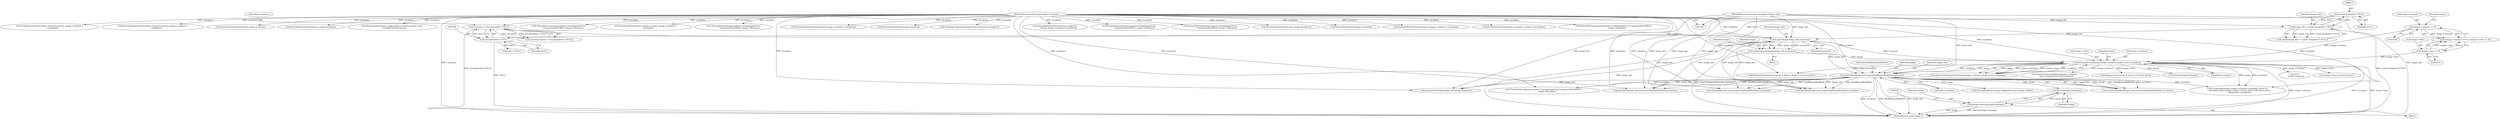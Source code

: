 digraph "0_ImageMagick_ef8f40689ac452398026c07da41656a7c87e4683@pointer" {
"1000332" [label="(Call,DestroyImageList(image))"];
"1000320" [label="(Call,OpenBlob(image_info,image,ReadBinaryBlobMode,exception))"];
"1000170" [label="(Call,AcquireImage(image_info,exception))"];
"1000130" [label="(Call,image_info != (const ImageInfo *) NULL)"];
"1000110" [label="(MethodParameterIn,const ImageInfo *image_info)"];
"1000132" [label="(Call,(const ImageInfo *) NULL)"];
"1000157" [label="(Call,exception != (ExceptionInfo *) NULL)"];
"1000111" [label="(MethodParameterIn,ExceptionInfo *exception)"];
"1000159" [label="(Call,(ExceptionInfo *) NULL)"];
"1000190" [label="(Call,SetImageExtent(image,image->columns,image->rows,exception))"];
"1000168" [label="(Call,image=AcquireImage(image_info,exception))"];
"1000175" [label="(Call,image->columns == 0)"];
"1000180" [label="(Call,image->rows == 0)"];
"1000330" [label="(Call,image=DestroyImageList(image))"];
"1000204" [label="(Call,DestroyImageList(image))"];
"1000472" [label="(Call,SetImageExtent(image,image->columns,image->rows,exception))"];
"1000318" [label="(Call,status=OpenBlob(image_info,image,ReadBinaryBlobMode,exception))"];
"1000234" [label="(Call,(char *) NULL)"];
"1000171" [label="(Identifier,image_info)"];
"1000176" [label="(Call,image->columns)"];
"1001541" [label="(MethodReturn,static Image *)"];
"1000198" [label="(Identifier,exception)"];
"1000324" [label="(Identifier,exception)"];
"1000129" [label="(Call,assert(image_info != (const ImageInfo *) NULL))"];
"1001130" [label="(Call,OpenBlob(image_info,image,ReadBinaryBlobMode,exception))"];
"1000323" [label="(Identifier,ReadBinaryBlobMode)"];
"1000156" [label="(Call,assert(exception != (ExceptionInfo *) NULL))"];
"1000330" [label="(Call,image=DestroyImageList(image))"];
"1000184" [label="(Literal,0)"];
"1000329" [label="(Block,)"];
"1000180" [label="(Call,image->rows == 0)"];
"1000340" [label="(Call,DiscardBlobBytes(image,(MagickSizeType) image->offset))"];
"1000412" [label="(Call,CloneImage(image,(image->columns+horizontal_factor-1)/\n       horizontal_factor,(image->rows+vertical_factor-1)/vertical_factor,\n       MagickTrue,exception))"];
"1000332" [label="(Call,DestroyImageList(image))"];
"1000175" [label="(Call,image->columns == 0)"];
"1000192" [label="(Call,image->columns)"];
"1001309" [label="(Call,GetAuthenticPixels(image,0,y,image->columns,1,exception))"];
"1001415" [label="(Call,ThrowFileException(exception,CorruptImageError,\"UnexpectedEndOfFile\",\n          image->filename))"];
"1000195" [label="(Call,image->rows)"];
"1001198" [label="(Call,GetAuthenticPixels(chroma_image,0,y,chroma_image->columns,1,\n          exception))"];
"1000112" [label="(Block,)"];
"1000157" [label="(Call,exception != (ExceptionInfo *) NULL)"];
"1000177" [label="(Identifier,image)"];
"1001036" [label="(Call,QueueAuthenticPixels(chroma_image,0,y,chroma_image->columns,1,\n            exception))"];
"1001263" [label="(Call,SyncAuthenticPixels(chroma_image,exception))"];
"1000182" [label="(Identifier,image)"];
"1000159" [label="(Call,(ExceptionInfo *) NULL)"];
"1001270" [label="(Call,ResizeImage(chroma_image,image->columns,image->rows,\n       TriangleFilter,exception))"];
"1000181" [label="(Call,image->rows)"];
"1000170" [label="(Call,AcquireImage(image_info,exception))"];
"1000161" [label="(Identifier,NULL)"];
"1000367" [label="(Call,2UL*\n      image->columns)"];
"1000190" [label="(Call,SetImageExtent(image,image->columns,image->rows,exception))"];
"1000917" [label="(Call,SyncAuthenticPixels(chroma_image,exception))"];
"1000963" [label="(Call,OpenBlob(image_info,image,ReadBinaryBlobMode,exception))"];
"1000424" [label="(Call,image->rows+vertical_factor-1)"];
"1001185" [label="(Call,ThrowFileException(exception,CorruptImageError,\n              \"UnexpectedEndOfFile\",image->filename))"];
"1001320" [label="(Call,GetVirtualPixels(resize_image,0,y,resize_image->columns,1,\n        exception))"];
"1000131" [label="(Identifier,image_info)"];
"1000331" [label="(Identifier,image)"];
"1000191" [label="(Identifier,image)"];
"1000132" [label="(Call,(const ImageInfo *) NULL)"];
"1001480" [label="(Call,AcquireNextImage(image_info,image,exception))"];
"1000820" [label="(Call,ThrowFileException(exception,CorruptImageError,\n                    \"UnexpectedEndOfFile\",image->filename))"];
"1000188" [label="(Call,status=SetImageExtent(image,image->columns,image->rows,exception))"];
"1000498" [label="(Call,OpenBlob(image_info,image,ReadBinaryBlobMode,exception))"];
"1000586" [label="(Call,QueueAuthenticPixels(image,0,y,image->columns,1,exception))"];
"1000158" [label="(Identifier,exception)"];
"1001378" [label="(Call,SyncAuthenticPixels(image,exception))"];
"1000179" [label="(Literal,0)"];
"1000333" [label="(Identifier,image)"];
"1000111" [label="(MethodParameterIn,ExceptionInfo *exception)"];
"1000134" [label="(Identifier,NULL)"];
"1001389" [label="(Call,SetImageColorspace(image,YCbCrColorspace,exception))"];
"1000322" [label="(Identifier,image)"];
"1000385" [label="(Call,AcquireQuantumMemory(image->columns,\n      (size_t) quantum*sizeof(*scanline)))"];
"1000321" [label="(Identifier,image_info)"];
"1000604" [label="(Call,QueueAuthenticPixels(chroma_image,0,y,\n            chroma_image->columns,1,exception))"];
"1000172" [label="(Identifier,exception)"];
"1000169" [label="(Identifier,image)"];
"1000348" [label="(Call,ThrowFileException(exception,CorruptImageError,\"UnexpectedEndOfFile\",\n          image->filename))"];
"1001023" [label="(Call,ThrowFileException(exception,CorruptImageError,\n                \"UnexpectedEndOfFile\",image->filename))"];
"1000320" [label="(Call,OpenBlob(image_info,image,ReadBinaryBlobMode,exception))"];
"1000573" [label="(Call,ThrowFileException(exception,CorruptImageError,\n                    \"UnexpectedEndOfFile\",image->filename))"];
"1000130" [label="(Call,image_info != (const ImageInfo *) NULL)"];
"1000168" [label="(Call,image=AcquireImage(image_info,exception))"];
"1001109" [label="(Call,SyncAuthenticPixels(chroma_image,exception))"];
"1000423" [label="(Call,(image->rows+vertical_factor-1)/vertical_factor)"];
"1000906" [label="(Call,SyncAuthenticPixels(image,exception))"];
"1000174" [label="(Call,(image->columns == 0) || (image->rows == 0))"];
"1000833" [label="(Call,QueueAuthenticPixels(image,0,y,image->columns,1,exception))"];
"1000110" [label="(MethodParameterIn,const ImageInfo *image_info)"];
"1000332" -> "1000330"  [label="AST: "];
"1000332" -> "1000333"  [label="CFG: "];
"1000333" -> "1000332"  [label="AST: "];
"1000330" -> "1000332"  [label="CFG: "];
"1000332" -> "1000330"  [label="DDG: image"];
"1000320" -> "1000332"  [label="DDG: image"];
"1000320" -> "1000318"  [label="AST: "];
"1000320" -> "1000324"  [label="CFG: "];
"1000321" -> "1000320"  [label="AST: "];
"1000322" -> "1000320"  [label="AST: "];
"1000323" -> "1000320"  [label="AST: "];
"1000324" -> "1000320"  [label="AST: "];
"1000318" -> "1000320"  [label="CFG: "];
"1000320" -> "1001541"  [label="DDG: exception"];
"1000320" -> "1001541"  [label="DDG: ReadBinaryBlobMode"];
"1000320" -> "1001541"  [label="DDG: image_info"];
"1000320" -> "1000318"  [label="DDG: image_info"];
"1000320" -> "1000318"  [label="DDG: image"];
"1000320" -> "1000318"  [label="DDG: ReadBinaryBlobMode"];
"1000320" -> "1000318"  [label="DDG: exception"];
"1000170" -> "1000320"  [label="DDG: image_info"];
"1000110" -> "1000320"  [label="DDG: image_info"];
"1000190" -> "1000320"  [label="DDG: image"];
"1000190" -> "1000320"  [label="DDG: exception"];
"1000111" -> "1000320"  [label="DDG: exception"];
"1000320" -> "1000340"  [label="DDG: image"];
"1000320" -> "1000348"  [label="DDG: exception"];
"1000320" -> "1000412"  [label="DDG: exception"];
"1000320" -> "1000498"  [label="DDG: image_info"];
"1000320" -> "1000498"  [label="DDG: ReadBinaryBlobMode"];
"1000320" -> "1000963"  [label="DDG: image_info"];
"1000320" -> "1000963"  [label="DDG: ReadBinaryBlobMode"];
"1000320" -> "1001130"  [label="DDG: image_info"];
"1000320" -> "1001130"  [label="DDG: ReadBinaryBlobMode"];
"1000320" -> "1001480"  [label="DDG: image_info"];
"1000170" -> "1000168"  [label="AST: "];
"1000170" -> "1000172"  [label="CFG: "];
"1000171" -> "1000170"  [label="AST: "];
"1000172" -> "1000170"  [label="AST: "];
"1000168" -> "1000170"  [label="CFG: "];
"1000170" -> "1001541"  [label="DDG: image_info"];
"1000170" -> "1000168"  [label="DDG: image_info"];
"1000170" -> "1000168"  [label="DDG: exception"];
"1000130" -> "1000170"  [label="DDG: image_info"];
"1000110" -> "1000170"  [label="DDG: image_info"];
"1000157" -> "1000170"  [label="DDG: exception"];
"1000111" -> "1000170"  [label="DDG: exception"];
"1000170" -> "1000190"  [label="DDG: exception"];
"1000170" -> "1000498"  [label="DDG: image_info"];
"1000170" -> "1000963"  [label="DDG: image_info"];
"1000170" -> "1001130"  [label="DDG: image_info"];
"1000170" -> "1001480"  [label="DDG: image_info"];
"1000130" -> "1000129"  [label="AST: "];
"1000130" -> "1000132"  [label="CFG: "];
"1000131" -> "1000130"  [label="AST: "];
"1000132" -> "1000130"  [label="AST: "];
"1000129" -> "1000130"  [label="CFG: "];
"1000130" -> "1001541"  [label="DDG: (const ImageInfo *) NULL"];
"1000130" -> "1000129"  [label="DDG: image_info"];
"1000130" -> "1000129"  [label="DDG: (const ImageInfo *) NULL"];
"1000110" -> "1000130"  [label="DDG: image_info"];
"1000132" -> "1000130"  [label="DDG: NULL"];
"1000110" -> "1000109"  [label="AST: "];
"1000110" -> "1001541"  [label="DDG: image_info"];
"1000110" -> "1000498"  [label="DDG: image_info"];
"1000110" -> "1000963"  [label="DDG: image_info"];
"1000110" -> "1001130"  [label="DDG: image_info"];
"1000110" -> "1001480"  [label="DDG: image_info"];
"1000132" -> "1000134"  [label="CFG: "];
"1000133" -> "1000132"  [label="AST: "];
"1000134" -> "1000132"  [label="AST: "];
"1000132" -> "1000159"  [label="DDG: NULL"];
"1000157" -> "1000156"  [label="AST: "];
"1000157" -> "1000159"  [label="CFG: "];
"1000158" -> "1000157"  [label="AST: "];
"1000159" -> "1000157"  [label="AST: "];
"1000156" -> "1000157"  [label="CFG: "];
"1000157" -> "1001541"  [label="DDG: (ExceptionInfo *) NULL"];
"1000157" -> "1000156"  [label="DDG: exception"];
"1000157" -> "1000156"  [label="DDG: (ExceptionInfo *) NULL"];
"1000111" -> "1000157"  [label="DDG: exception"];
"1000159" -> "1000157"  [label="DDG: NULL"];
"1000111" -> "1000109"  [label="AST: "];
"1000111" -> "1001541"  [label="DDG: exception"];
"1000111" -> "1000190"  [label="DDG: exception"];
"1000111" -> "1000348"  [label="DDG: exception"];
"1000111" -> "1000412"  [label="DDG: exception"];
"1000111" -> "1000472"  [label="DDG: exception"];
"1000111" -> "1000498"  [label="DDG: exception"];
"1000111" -> "1000573"  [label="DDG: exception"];
"1000111" -> "1000586"  [label="DDG: exception"];
"1000111" -> "1000604"  [label="DDG: exception"];
"1000111" -> "1000820"  [label="DDG: exception"];
"1000111" -> "1000833"  [label="DDG: exception"];
"1000111" -> "1000906"  [label="DDG: exception"];
"1000111" -> "1000917"  [label="DDG: exception"];
"1000111" -> "1000963"  [label="DDG: exception"];
"1000111" -> "1001023"  [label="DDG: exception"];
"1000111" -> "1001036"  [label="DDG: exception"];
"1000111" -> "1001109"  [label="DDG: exception"];
"1000111" -> "1001130"  [label="DDG: exception"];
"1000111" -> "1001185"  [label="DDG: exception"];
"1000111" -> "1001198"  [label="DDG: exception"];
"1000111" -> "1001263"  [label="DDG: exception"];
"1000111" -> "1001270"  [label="DDG: exception"];
"1000111" -> "1001309"  [label="DDG: exception"];
"1000111" -> "1001320"  [label="DDG: exception"];
"1000111" -> "1001378"  [label="DDG: exception"];
"1000111" -> "1001389"  [label="DDG: exception"];
"1000111" -> "1001415"  [label="DDG: exception"];
"1000111" -> "1001480"  [label="DDG: exception"];
"1000159" -> "1000161"  [label="CFG: "];
"1000160" -> "1000159"  [label="AST: "];
"1000161" -> "1000159"  [label="AST: "];
"1000159" -> "1001541"  [label="DDG: NULL"];
"1000159" -> "1000234"  [label="DDG: NULL"];
"1000190" -> "1000188"  [label="AST: "];
"1000190" -> "1000198"  [label="CFG: "];
"1000191" -> "1000190"  [label="AST: "];
"1000192" -> "1000190"  [label="AST: "];
"1000195" -> "1000190"  [label="AST: "];
"1000198" -> "1000190"  [label="AST: "];
"1000188" -> "1000190"  [label="CFG: "];
"1000190" -> "1001541"  [label="DDG: image->rows"];
"1000190" -> "1001541"  [label="DDG: image->columns"];
"1000190" -> "1001541"  [label="DDG: exception"];
"1000190" -> "1000188"  [label="DDG: image"];
"1000190" -> "1000188"  [label="DDG: image->columns"];
"1000190" -> "1000188"  [label="DDG: image->rows"];
"1000190" -> "1000188"  [label="DDG: exception"];
"1000168" -> "1000190"  [label="DDG: image"];
"1000175" -> "1000190"  [label="DDG: image->columns"];
"1000180" -> "1000190"  [label="DDG: image->rows"];
"1000190" -> "1000204"  [label="DDG: image"];
"1000190" -> "1000367"  [label="DDG: image->columns"];
"1000190" -> "1000385"  [label="DDG: image->columns"];
"1000190" -> "1000412"  [label="DDG: image"];
"1000190" -> "1000412"  [label="DDG: exception"];
"1000190" -> "1000423"  [label="DDG: image->rows"];
"1000190" -> "1000424"  [label="DDG: image->rows"];
"1000190" -> "1000472"  [label="DDG: image->rows"];
"1000168" -> "1000112"  [label="AST: "];
"1000169" -> "1000168"  [label="AST: "];
"1000177" -> "1000168"  [label="CFG: "];
"1000168" -> "1001541"  [label="DDG: AcquireImage(image_info,exception)"];
"1000175" -> "1000174"  [label="AST: "];
"1000175" -> "1000179"  [label="CFG: "];
"1000176" -> "1000175"  [label="AST: "];
"1000179" -> "1000175"  [label="AST: "];
"1000182" -> "1000175"  [label="CFG: "];
"1000174" -> "1000175"  [label="CFG: "];
"1000175" -> "1000174"  [label="DDG: image->columns"];
"1000175" -> "1000174"  [label="DDG: 0"];
"1000180" -> "1000174"  [label="AST: "];
"1000180" -> "1000184"  [label="CFG: "];
"1000181" -> "1000180"  [label="AST: "];
"1000184" -> "1000180"  [label="AST: "];
"1000174" -> "1000180"  [label="CFG: "];
"1000180" -> "1000174"  [label="DDG: image->rows"];
"1000180" -> "1000174"  [label="DDG: 0"];
"1000330" -> "1000329"  [label="AST: "];
"1000331" -> "1000330"  [label="AST: "];
"1000336" -> "1000330"  [label="CFG: "];
"1000330" -> "1001541"  [label="DDG: image"];
"1000330" -> "1001541"  [label="DDG: DestroyImageList(image)"];
}
